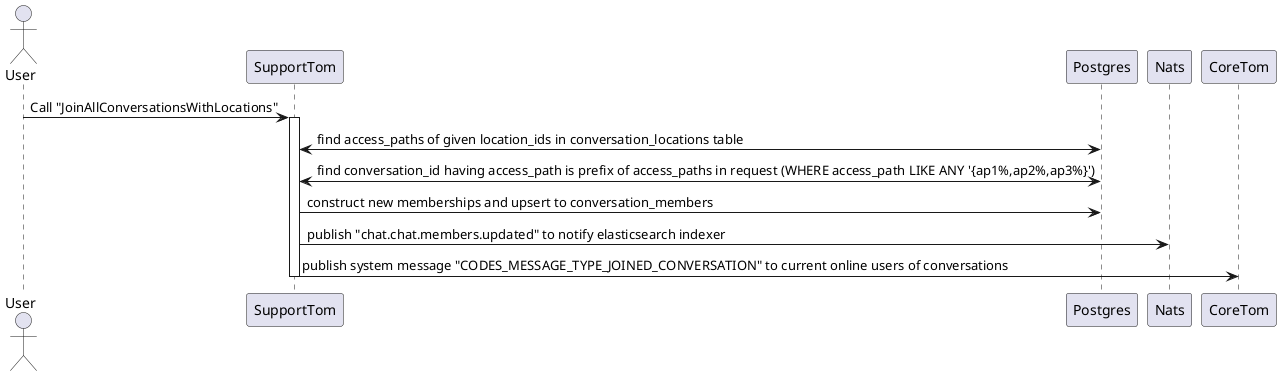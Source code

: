 @startuml communication_simplified
hide circle

actor User as User order 10
participant Postgres as Postgres order 30
participant SupportTom as SupportTom order 20
participant CoreTom as CoreTom order 50
participant Nats as Nats order 40
User -> SupportTom:  Call "JoinAllConversationsWithLocations"
activate SupportTom
SupportTom <-> Postgres: find access_paths of given location_ids in conversation_locations table
SupportTom <-> Postgres: find conversation_id having access_path is prefix of access_paths in request (WHERE access_path LIKE ANY '{ap1%,ap2%,ap3%}')
SupportTom -> Postgres: construct new memberships and upsert to conversation_members
SupportTom -> Nats: publish "chat.chat.members.updated" to notify elasticsearch indexer
SupportTom -> CoreTom: publish system message "CODES_MESSAGE_TYPE_JOINED_CONVERSATION" to current online users of conversations
deactivate SupportTom
@enduml